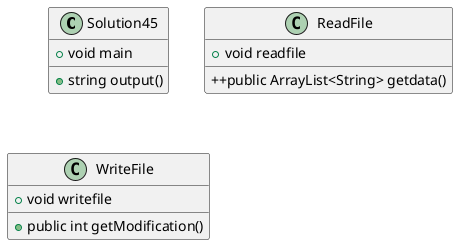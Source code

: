@startuml
'https://plantuml.com/class-diagram

class Solution45
{
+ void main
+ string output()


}

class ReadFile
{
+void readfile
++public ArrayList<String> getdata()
}

class WriteFile
{
+void writefile

+public int getModification()
}
@enduml